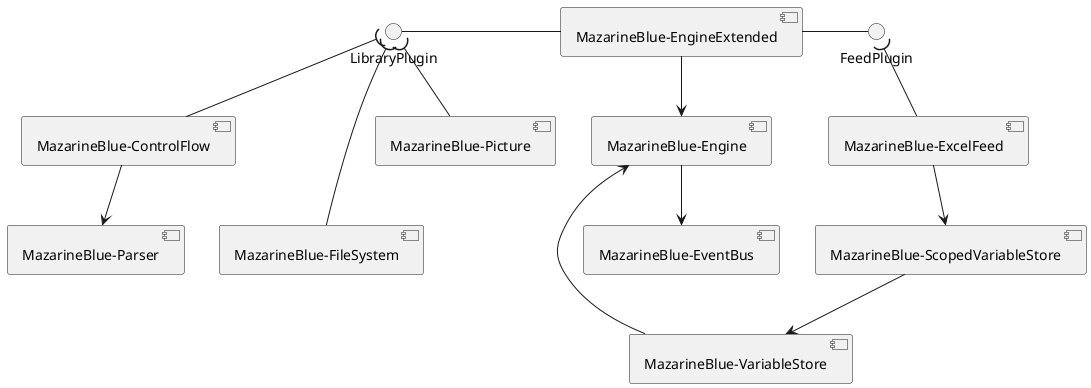 @startuml
LibraryPlugin - [MazarineBlue-EngineExtended]
[MazarineBlue-EngineExtended] - FeedPlugin
[MazarineBlue-EngineExtended] --> [MazarineBlue-Engine]

LibraryPlugin )-- [MazarineBlue-ControlFlow]
LibraryPlugin )--- [MazarineBlue-FileSystem]
LibraryPlugin )-- [MazarineBlue-Picture]
[MazarineBlue-ControlFlow] --> [MazarineBlue-Parser]

FeedPlugin )-- [MazarineBlue-ExcelFeed]
[MazarineBlue-ExcelFeed] --> [MazarineBlue-ScopedVariableStore]
[MazarineBlue-ScopedVariableStore] --> [MazarineBlue-VariableStore]
[MazarineBlue-Engine] <- [MazarineBlue-VariableStore]
[MazarineBlue-Engine] --> [MazarineBlue-EventBus]
@enduml
